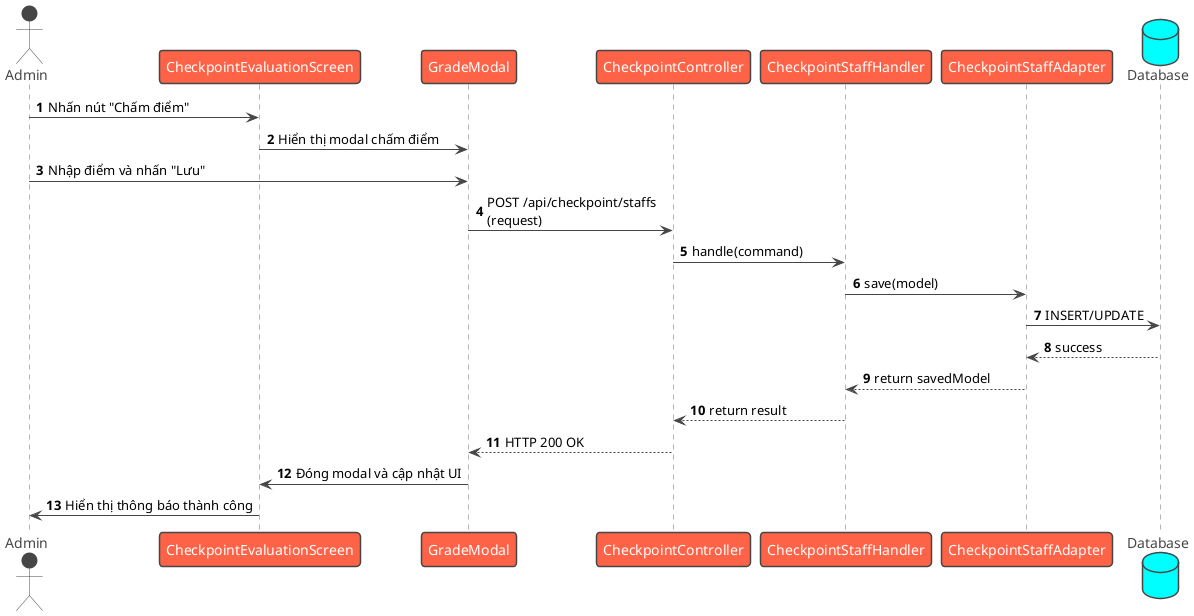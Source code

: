 @startuml
!theme vibrant
autonumber

actor "Admin" as user
participant "CheckpointEvaluationScreen" as screen
participant "GradeModal" as modal
participant "CheckpointController" as controller
participant "CheckpointStaffHandler" as handler
participant "CheckpointStaffAdapter" as adapter
database "Database" as db

user -> screen : Nhấn nút "Chấm điểm"
screen -> modal : Hiển thị modal chấm điểm
user -> modal : Nhập điểm và nhấn "Lưu"
modal -> controller : POST /api/checkpoint/staffs\n(request)
controller -> handler : handle(command)
handler -> adapter : save(model)
adapter -> db : INSERT/UPDATE
db --> adapter : success
adapter --> handler : return savedModel
handler --> controller : return result
controller --> modal : HTTP 200 OK
modal -> screen : Đóng modal và cập nhật UI
screen -> user : Hiển thị thông báo thành công

@enduml